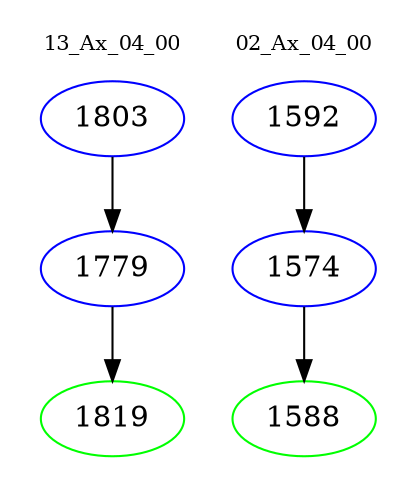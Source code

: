 digraph{
subgraph cluster_0 {
color = white
label = "13_Ax_04_00";
fontsize=10;
T0_1803 [label="1803", color="blue"]
T0_1803 -> T0_1779 [color="black"]
T0_1779 [label="1779", color="blue"]
T0_1779 -> T0_1819 [color="black"]
T0_1819 [label="1819", color="green"]
}
subgraph cluster_1 {
color = white
label = "02_Ax_04_00";
fontsize=10;
T1_1592 [label="1592", color="blue"]
T1_1592 -> T1_1574 [color="black"]
T1_1574 [label="1574", color="blue"]
T1_1574 -> T1_1588 [color="black"]
T1_1588 [label="1588", color="green"]
}
}
